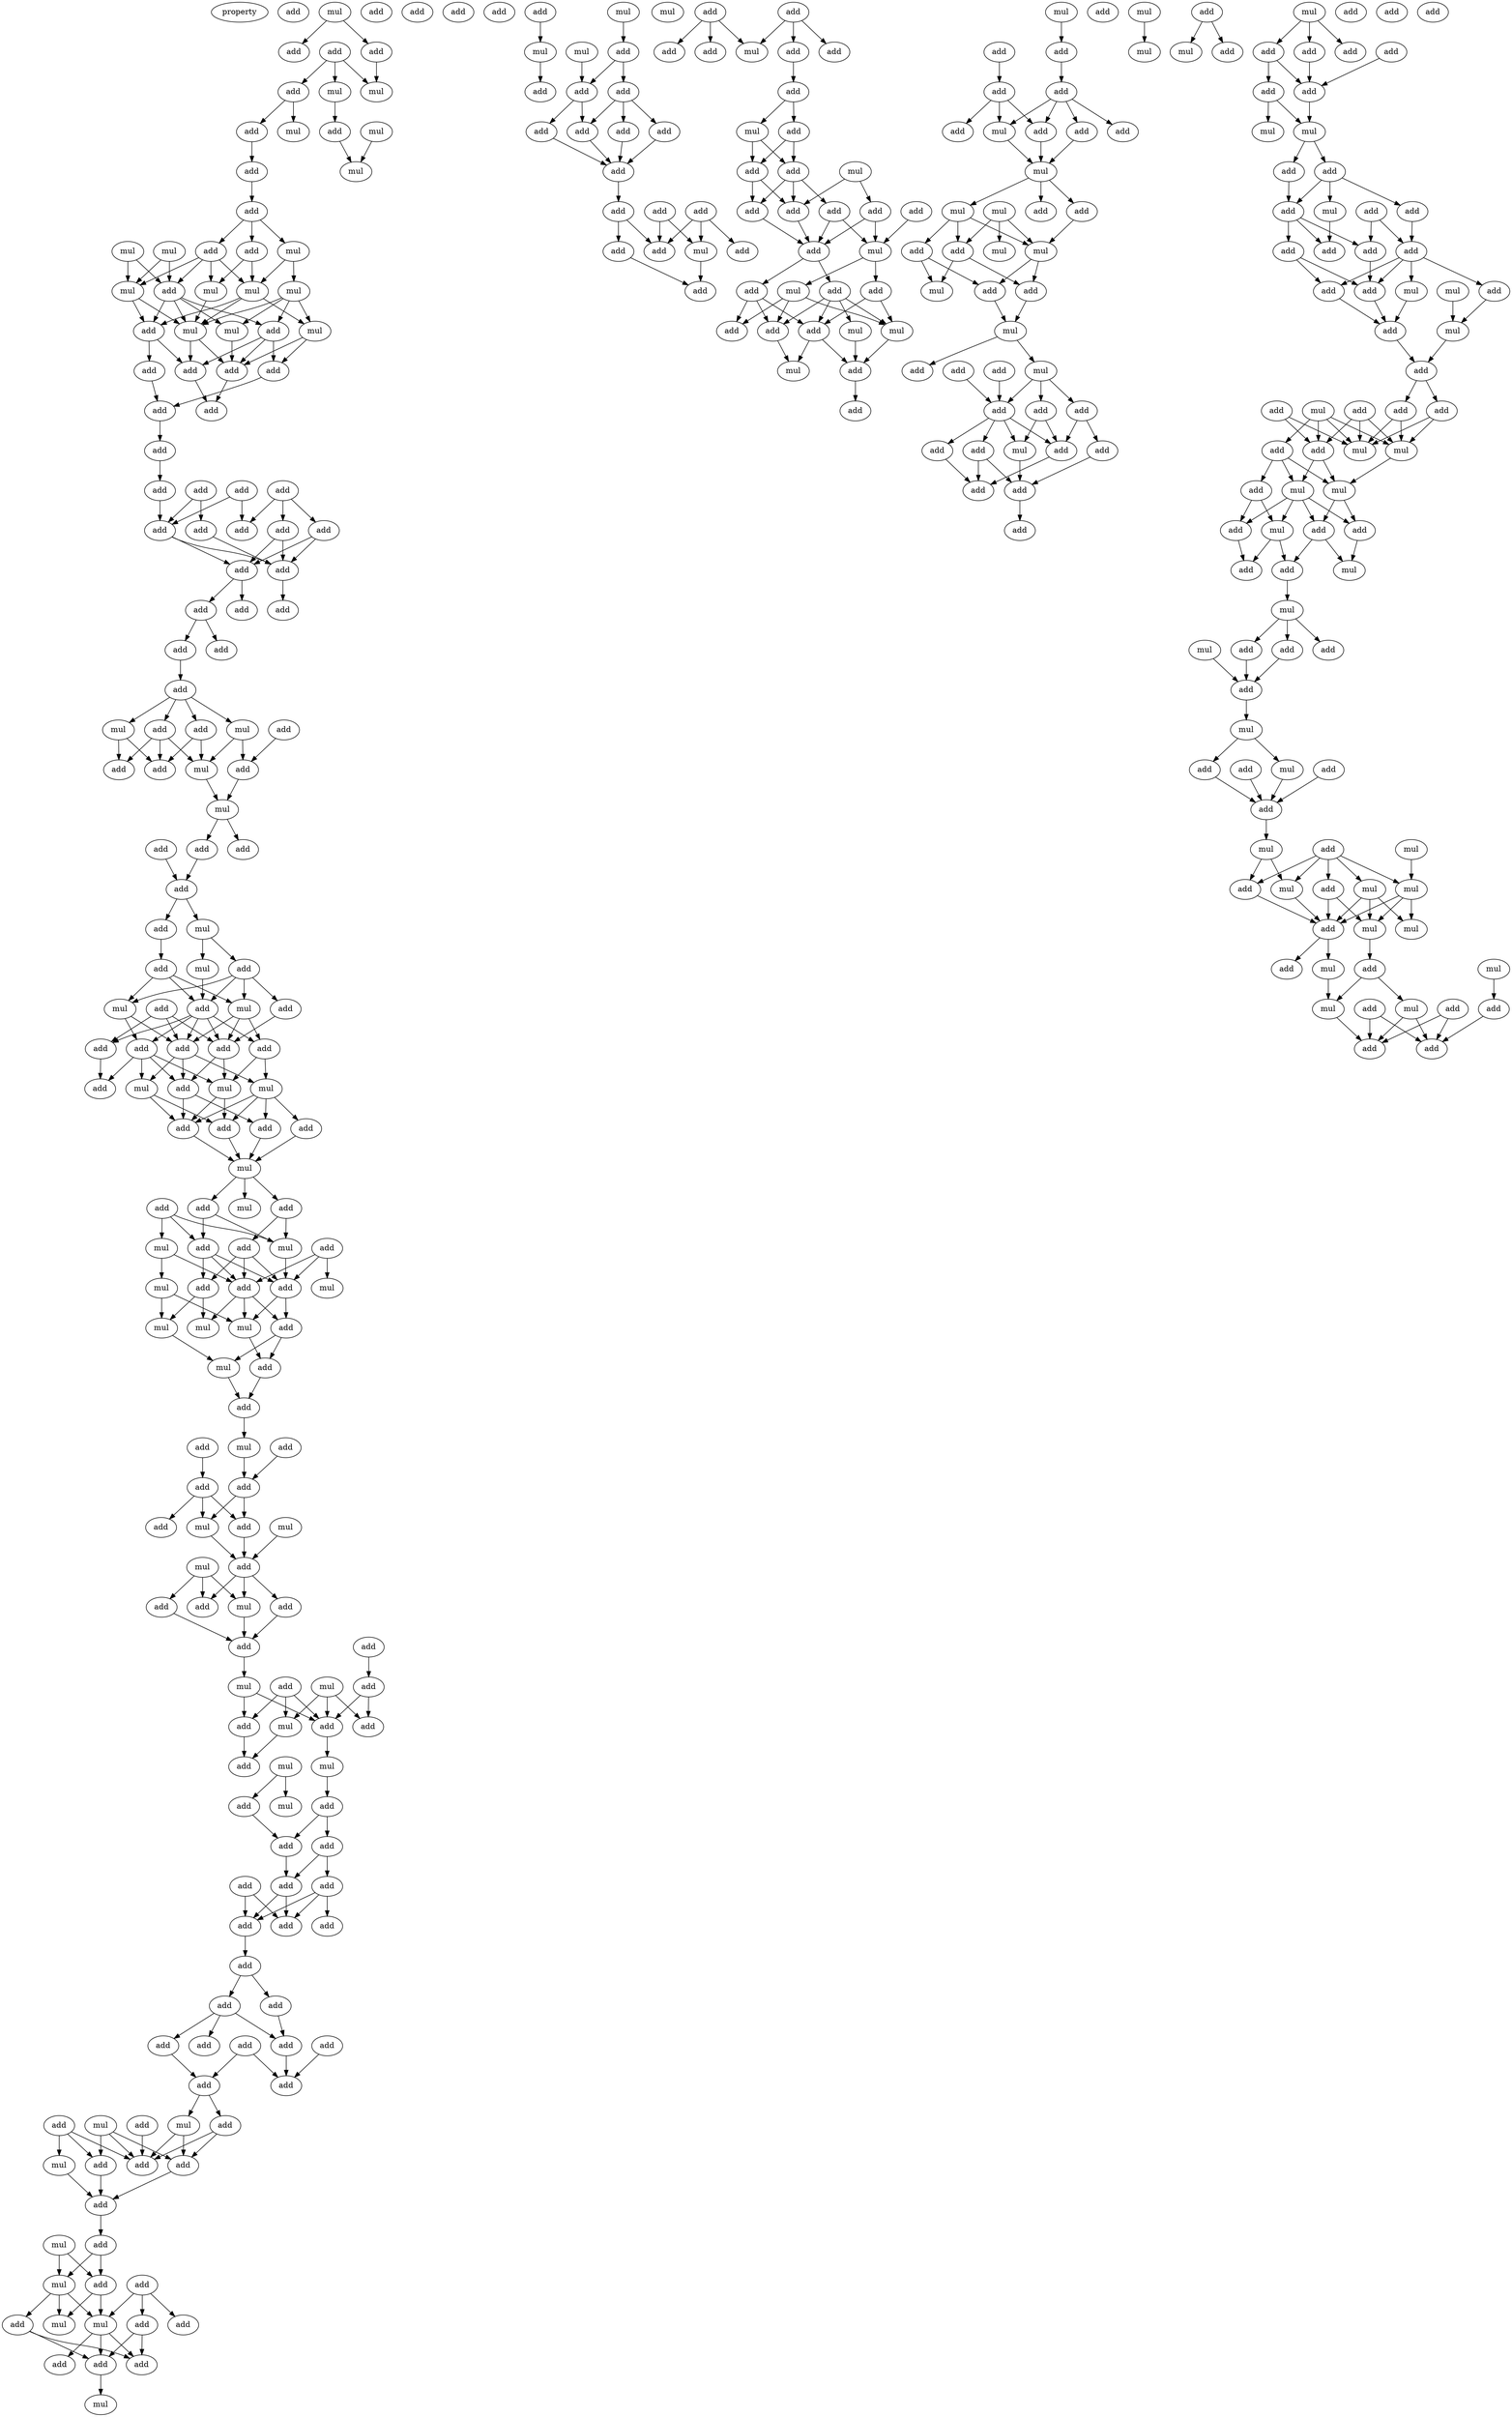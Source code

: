 digraph {
    node [fontcolor=black]
    property [mul=2,lf=1.7]
    0 [ label = add ];
    1 [ label = mul ];
    2 [ label = add ];
    3 [ label = add ];
    4 [ label = add ];
    5 [ label = add ];
    6 [ label = mul ];
    7 [ label = mul ];
    8 [ label = add ];
    9 [ label = add ];
    10 [ label = mul ];
    11 [ label = mul ];
    12 [ label = mul ];
    13 [ label = add ];
    14 [ label = add ];
    15 [ label = add ];
    16 [ label = mul ];
    17 [ label = add ];
    18 [ label = mul ];
    19 [ label = mul ];
    20 [ label = add ];
    21 [ label = mul ];
    22 [ label = mul ];
    23 [ label = mul ];
    24 [ label = mul ];
    25 [ label = add ];
    26 [ label = mul ];
    27 [ label = add ];
    28 [ label = mul ];
    29 [ label = mul ];
    30 [ label = add ];
    31 [ label = add ];
    32 [ label = add ];
    33 [ label = add ];
    34 [ label = add ];
    35 [ label = add ];
    36 [ label = add ];
    37 [ label = add ];
    38 [ label = add ];
    39 [ label = add ];
    40 [ label = add ];
    41 [ label = add ];
    42 [ label = add ];
    43 [ label = add ];
    44 [ label = add ];
    45 [ label = add ];
    46 [ label = add ];
    47 [ label = add ];
    48 [ label = add ];
    49 [ label = add ];
    50 [ label = add ];
    51 [ label = add ];
    52 [ label = add ];
    53 [ label = add ];
    54 [ label = mul ];
    55 [ label = add ];
    56 [ label = add ];
    57 [ label = add ];
    58 [ label = mul ];
    59 [ label = add ];
    60 [ label = mul ];
    61 [ label = add ];
    62 [ label = add ];
    63 [ label = mul ];
    64 [ label = add ];
    65 [ label = add ];
    66 [ label = add ];
    67 [ label = add ];
    68 [ label = mul ];
    69 [ label = add ];
    70 [ label = mul ];
    71 [ label = add ];
    72 [ label = add ];
    73 [ label = add ];
    74 [ label = mul ];
    75 [ label = add ];
    76 [ label = mul ];
    77 [ label = add ];
    78 [ label = add ];
    79 [ label = add ];
    80 [ label = add ];
    81 [ label = add ];
    82 [ label = add ];
    83 [ label = mul ];
    84 [ label = add ];
    85 [ label = mul ];
    86 [ label = add ];
    87 [ label = mul ];
    88 [ label = add ];
    89 [ label = add ];
    90 [ label = add ];
    91 [ label = add ];
    92 [ label = mul ];
    93 [ label = add ];
    94 [ label = mul ];
    95 [ label = add ];
    96 [ label = add ];
    97 [ label = add ];
    98 [ label = mul ];
    99 [ label = add ];
    100 [ label = add ];
    101 [ label = mul ];
    102 [ label = mul ];
    103 [ label = add ];
    104 [ label = add ];
    105 [ label = add ];
    106 [ label = mul ];
    107 [ label = mul ];
    108 [ label = mul ];
    109 [ label = add ];
    110 [ label = mul ];
    111 [ label = mul ];
    112 [ label = add ];
    113 [ label = add ];
    114 [ label = add ];
    115 [ label = add ];
    116 [ label = add ];
    117 [ label = mul ];
    118 [ label = add ];
    119 [ label = add ];
    120 [ label = add ];
    121 [ label = add ];
    122 [ label = mul ];
    123 [ label = mul ];
    124 [ label = mul ];
    125 [ label = add ];
    126 [ label = mul ];
    127 [ label = add ];
    128 [ label = add ];
    129 [ label = add ];
    130 [ label = add ];
    131 [ label = add ];
    132 [ label = add ];
    133 [ label = mul ];
    134 [ label = add ];
    135 [ label = mul ];
    136 [ label = add ];
    137 [ label = add ];
    138 [ label = add ];
    139 [ label = mul ];
    140 [ label = mul ];
    141 [ label = add ];
    142 [ label = mul ];
    143 [ label = mul ];
    144 [ label = add ];
    145 [ label = add ];
    146 [ label = add ];
    147 [ label = add ];
    148 [ label = add ];
    149 [ label = add ];
    150 [ label = add ];
    151 [ label = add ];
    152 [ label = add ];
    153 [ label = add ];
    154 [ label = add ];
    155 [ label = add ];
    156 [ label = add ];
    157 [ label = add ];
    158 [ label = add ];
    159 [ label = add ];
    160 [ label = add ];
    161 [ label = add ];
    162 [ label = add ];
    163 [ label = add ];
    164 [ label = add ];
    165 [ label = add ];
    166 [ label = mul ];
    167 [ label = add ];
    168 [ label = mul ];
    169 [ label = add ];
    170 [ label = mul ];
    171 [ label = add ];
    172 [ label = add ];
    173 [ label = add ];
    174 [ label = add ];
    175 [ label = add ];
    176 [ label = mul ];
    177 [ label = add ];
    178 [ label = add ];
    179 [ label = mul ];
    180 [ label = add ];
    181 [ label = add ];
    182 [ label = add ];
    183 [ label = mul ];
    184 [ label = mul ];
    185 [ label = add ];
    186 [ label = add ];
    187 [ label = add ];
    188 [ label = mul ];
    189 [ label = add ];
    190 [ label = add ];
    191 [ label = add ];
    192 [ label = mul ];
    193 [ label = mul ];
    194 [ label = add ];
    195 [ label = add ];
    196 [ label = mul ];
    197 [ label = add ];
    198 [ label = add ];
    199 [ label = add ];
    200 [ label = add ];
    201 [ label = mul ];
    202 [ label = add ];
    203 [ label = add ];
    204 [ label = add ];
    205 [ label = add ];
    206 [ label = add ];
    207 [ label = add ];
    208 [ label = add ];
    209 [ label = add ];
    210 [ label = add ];
    211 [ label = mul ];
    212 [ label = add ];
    213 [ label = add ];
    214 [ label = add ];
    215 [ label = add ];
    216 [ label = add ];
    217 [ label = add ];
    218 [ label = mul ];
    219 [ label = add ];
    220 [ label = add ];
    221 [ label = mul ];
    222 [ label = add ];
    223 [ label = add ];
    224 [ label = add ];
    225 [ label = mul ];
    226 [ label = add ];
    227 [ label = add ];
    228 [ label = add ];
    229 [ label = add ];
    230 [ label = add ];
    231 [ label = add ];
    232 [ label = mul ];
    233 [ label = mul ];
    234 [ label = add ];
    235 [ label = add ];
    236 [ label = add ];
    237 [ label = mul ];
    238 [ label = add ];
    239 [ label = add ];
    240 [ label = mul ];
    241 [ label = add ];
    242 [ label = mul ];
    243 [ label = add ];
    244 [ label = add ];
    245 [ label = mul ];
    246 [ label = add ];
    247 [ label = add ];
    248 [ label = add ];
    249 [ label = add ];
    250 [ label = mul ];
    251 [ label = add ];
    252 [ label = add ];
    253 [ label = add ];
    254 [ label = add ];
    255 [ label = mul ];
    256 [ label = mul ];
    257 [ label = mul ];
    258 [ label = add ];
    259 [ label = add ];
    260 [ label = add ];
    261 [ label = mul ];
    262 [ label = add ];
    263 [ label = mul ];
    264 [ label = add ];
    265 [ label = mul ];
    266 [ label = add ];
    267 [ label = mul ];
    268 [ label = add ];
    269 [ label = add ];
    270 [ label = mul ];
    271 [ label = add ];
    272 [ label = add ];
    273 [ label = add ];
    274 [ label = add ];
    275 [ label = add ];
    276 [ label = add ];
    277 [ label = add ];
    278 [ label = add ];
    279 [ label = add ];
    280 [ label = mul ];
    281 [ label = add ];
    282 [ label = add ];
    283 [ label = add ];
    284 [ label = mul ];
    285 [ label = mul ];
    286 [ label = add ];
    287 [ label = mul ];
    288 [ label = mul ];
    289 [ label = add ];
    290 [ label = add ];
    291 [ label = add ];
    292 [ label = add ];
    293 [ label = add ];
    294 [ label = add ];
    295 [ label = add ];
    296 [ label = mul ];
    297 [ label = mul ];
    298 [ label = add ];
    299 [ label = add ];
    300 [ label = add ];
    301 [ label = add ];
    302 [ label = add ];
    303 [ label = add ];
    304 [ label = mul ];
    305 [ label = add ];
    306 [ label = add ];
    307 [ label = add ];
    308 [ label = add ];
    309 [ label = add ];
    310 [ label = add ];
    311 [ label = mul ];
    312 [ label = add ];
    313 [ label = mul ];
    314 [ label = add ];
    315 [ label = mul ];
    316 [ label = add ];
    317 [ label = add ];
    318 [ label = mul ];
    319 [ label = add ];
    320 [ label = add ];
    321 [ label = add ];
    322 [ label = mul ];
    323 [ label = add ];
    324 [ label = add ];
    325 [ label = mul ];
    326 [ label = add ];
    327 [ label = mul ];
    328 [ label = mul ];
    329 [ label = mul ];
    330 [ label = add ];
    331 [ label = add ];
    332 [ label = add ];
    333 [ label = mul ];
    334 [ label = add ];
    335 [ label = add ];
    336 [ label = mul ];
    337 [ label = mul ];
    338 [ label = add ];
    339 [ label = add ];
    340 [ label = add ];
    341 [ label = add ];
    342 [ label = add ];
    343 [ label = mul ];
    344 [ label = add ];
    345 [ label = add ];
    346 [ label = add ];
    347 [ label = mul ];
    348 [ label = add ];
    349 [ label = add ];
    350 [ label = mul ];
    351 [ label = mul ];
    352 [ label = add ];
    353 [ label = mul ];
    354 [ label = add ];
    355 [ label = mul ];
    356 [ label = add ];
    357 [ label = mul ];
    358 [ label = mul ];
    359 [ label = add ];
    360 [ label = mul ];
    361 [ label = mul ];
    362 [ label = mul ];
    363 [ label = add ];
    364 [ label = add ];
    365 [ label = mul ];
    366 [ label = add ];
    367 [ label = add ];
    368 [ label = mul ];
    369 [ label = add ];
    370 [ label = add ];
    371 [ label = add ];
    1 -> 3 [ name = 0 ];
    1 -> 4 [ name = 1 ];
    2 -> 5 [ name = 2 ];
    2 -> 6 [ name = 3 ];
    2 -> 7 [ name = 4 ];
    3 -> 7 [ name = 5 ];
    5 -> 9 [ name = 6 ];
    5 -> 11 [ name = 7 ];
    6 -> 8 [ name = 8 ];
    8 -> 12 [ name = 9 ];
    9 -> 13 [ name = 10 ];
    10 -> 12 [ name = 11 ];
    13 -> 14 [ name = 12 ];
    14 -> 15 [ name = 13 ];
    14 -> 17 [ name = 14 ];
    14 -> 18 [ name = 15 ];
    15 -> 20 [ name = 16 ];
    15 -> 21 [ name = 17 ];
    15 -> 22 [ name = 18 ];
    15 -> 24 [ name = 19 ];
    16 -> 20 [ name = 20 ];
    16 -> 22 [ name = 21 ];
    17 -> 21 [ name = 22 ];
    17 -> 24 [ name = 23 ];
    18 -> 21 [ name = 24 ];
    18 -> 23 [ name = 25 ];
    19 -> 20 [ name = 26 ];
    19 -> 22 [ name = 27 ];
    20 -> 25 [ name = 28 ];
    20 -> 27 [ name = 29 ];
    20 -> 28 [ name = 30 ];
    20 -> 29 [ name = 31 ];
    21 -> 26 [ name = 32 ];
    21 -> 27 [ name = 33 ];
    21 -> 29 [ name = 34 ];
    22 -> 27 [ name = 35 ];
    22 -> 29 [ name = 36 ];
    23 -> 25 [ name = 37 ];
    23 -> 26 [ name = 38 ];
    23 -> 28 [ name = 39 ];
    23 -> 29 [ name = 40 ];
    24 -> 29 [ name = 41 ];
    25 -> 31 [ name = 42 ];
    25 -> 32 [ name = 43 ];
    25 -> 33 [ name = 44 ];
    26 -> 32 [ name = 45 ];
    26 -> 33 [ name = 46 ];
    27 -> 30 [ name = 47 ];
    27 -> 31 [ name = 48 ];
    28 -> 33 [ name = 49 ];
    29 -> 31 [ name = 50 ];
    29 -> 33 [ name = 51 ];
    30 -> 35 [ name = 52 ];
    31 -> 34 [ name = 53 ];
    32 -> 35 [ name = 54 ];
    33 -> 34 [ name = 55 ];
    35 -> 36 [ name = 56 ];
    36 -> 39 [ name = 57 ];
    37 -> 41 [ name = 58 ];
    37 -> 44 [ name = 59 ];
    38 -> 42 [ name = 60 ];
    38 -> 44 [ name = 61 ];
    39 -> 44 [ name = 62 ];
    40 -> 42 [ name = 63 ];
    40 -> 43 [ name = 64 ];
    40 -> 45 [ name = 65 ];
    41 -> 47 [ name = 66 ];
    43 -> 46 [ name = 67 ];
    43 -> 47 [ name = 68 ];
    44 -> 46 [ name = 69 ];
    44 -> 47 [ name = 70 ];
    45 -> 46 [ name = 71 ];
    45 -> 47 [ name = 72 ];
    46 -> 48 [ name = 73 ];
    46 -> 49 [ name = 74 ];
    47 -> 50 [ name = 75 ];
    49 -> 51 [ name = 76 ];
    49 -> 52 [ name = 77 ];
    51 -> 53 [ name = 78 ];
    53 -> 54 [ name = 79 ];
    53 -> 55 [ name = 80 ];
    53 -> 56 [ name = 81 ];
    53 -> 58 [ name = 82 ];
    54 -> 59 [ name = 83 ];
    54 -> 62 [ name = 84 ];
    55 -> 60 [ name = 85 ];
    55 -> 62 [ name = 86 ];
    56 -> 59 [ name = 87 ];
    56 -> 60 [ name = 88 ];
    56 -> 62 [ name = 89 ];
    57 -> 61 [ name = 90 ];
    58 -> 60 [ name = 91 ];
    58 -> 61 [ name = 92 ];
    60 -> 63 [ name = 93 ];
    61 -> 63 [ name = 94 ];
    63 -> 65 [ name = 95 ];
    63 -> 66 [ name = 96 ];
    64 -> 67 [ name = 97 ];
    66 -> 67 [ name = 98 ];
    67 -> 68 [ name = 99 ];
    67 -> 69 [ name = 100 ];
    68 -> 70 [ name = 101 ];
    68 -> 72 [ name = 102 ];
    69 -> 71 [ name = 103 ];
    70 -> 73 [ name = 104 ];
    71 -> 73 [ name = 105 ];
    71 -> 74 [ name = 106 ];
    71 -> 76 [ name = 107 ];
    72 -> 73 [ name = 108 ];
    72 -> 74 [ name = 109 ];
    72 -> 76 [ name = 110 ];
    72 -> 77 [ name = 111 ];
    73 -> 78 [ name = 112 ];
    73 -> 79 [ name = 113 ];
    73 -> 80 [ name = 114 ];
    73 -> 81 [ name = 115 ];
    73 -> 82 [ name = 116 ];
    74 -> 78 [ name = 117 ];
    74 -> 79 [ name = 118 ];
    75 -> 79 [ name = 119 ];
    75 -> 80 [ name = 120 ];
    75 -> 82 [ name = 121 ];
    76 -> 79 [ name = 122 ];
    76 -> 81 [ name = 123 ];
    76 -> 82 [ name = 124 ];
    77 -> 82 [ name = 125 ];
    78 -> 83 [ name = 126 ];
    78 -> 84 [ name = 127 ];
    78 -> 85 [ name = 128 ];
    78 -> 86 [ name = 129 ];
    79 -> 84 [ name = 130 ];
    79 -> 85 [ name = 131 ];
    79 -> 87 [ name = 132 ];
    80 -> 86 [ name = 133 ];
    81 -> 83 [ name = 134 ];
    81 -> 87 [ name = 135 ];
    82 -> 83 [ name = 136 ];
    82 -> 84 [ name = 137 ];
    83 -> 88 [ name = 138 ];
    83 -> 91 [ name = 139 ];
    84 -> 89 [ name = 140 ];
    84 -> 91 [ name = 141 ];
    85 -> 88 [ name = 142 ];
    85 -> 91 [ name = 143 ];
    87 -> 88 [ name = 144 ];
    87 -> 89 [ name = 145 ];
    87 -> 90 [ name = 146 ];
    87 -> 91 [ name = 147 ];
    88 -> 92 [ name = 148 ];
    89 -> 92 [ name = 149 ];
    90 -> 92 [ name = 150 ];
    91 -> 92 [ name = 151 ];
    92 -> 93 [ name = 152 ];
    92 -> 94 [ name = 153 ];
    92 -> 96 [ name = 154 ];
    93 -> 100 [ name = 155 ];
    93 -> 101 [ name = 156 ];
    95 -> 98 [ name = 157 ];
    95 -> 99 [ name = 158 ];
    95 -> 101 [ name = 159 ];
    96 -> 99 [ name = 160 ];
    96 -> 101 [ name = 161 ];
    97 -> 103 [ name = 162 ];
    97 -> 104 [ name = 163 ];
    97 -> 106 [ name = 164 ];
    98 -> 102 [ name = 165 ];
    98 -> 104 [ name = 166 ];
    99 -> 103 [ name = 167 ];
    99 -> 104 [ name = 168 ];
    99 -> 105 [ name = 169 ];
    100 -> 103 [ name = 170 ];
    100 -> 104 [ name = 171 ];
    100 -> 105 [ name = 172 ];
    101 -> 103 [ name = 173 ];
    102 -> 107 [ name = 174 ];
    102 -> 110 [ name = 175 ];
    103 -> 109 [ name = 176 ];
    103 -> 110 [ name = 177 ];
    104 -> 108 [ name = 178 ];
    104 -> 109 [ name = 179 ];
    104 -> 110 [ name = 180 ];
    105 -> 107 [ name = 181 ];
    105 -> 108 [ name = 182 ];
    107 -> 111 [ name = 183 ];
    109 -> 111 [ name = 184 ];
    109 -> 112 [ name = 185 ];
    110 -> 112 [ name = 186 ];
    111 -> 113 [ name = 187 ];
    112 -> 113 [ name = 188 ];
    113 -> 117 [ name = 189 ];
    114 -> 119 [ name = 190 ];
    116 -> 118 [ name = 191 ];
    117 -> 119 [ name = 192 ];
    118 -> 120 [ name = 193 ];
    118 -> 121 [ name = 194 ];
    118 -> 123 [ name = 195 ];
    119 -> 120 [ name = 196 ];
    119 -> 123 [ name = 197 ];
    120 -> 125 [ name = 198 ];
    122 -> 125 [ name = 199 ];
    123 -> 125 [ name = 200 ];
    124 -> 126 [ name = 201 ];
    124 -> 128 [ name = 202 ];
    124 -> 129 [ name = 203 ];
    125 -> 126 [ name = 204 ];
    125 -> 127 [ name = 205 ];
    125 -> 128 [ name = 206 ];
    126 -> 130 [ name = 207 ];
    127 -> 130 [ name = 208 ];
    129 -> 130 [ name = 209 ];
    130 -> 133 [ name = 210 ];
    131 -> 134 [ name = 211 ];
    132 -> 136 [ name = 212 ];
    132 -> 138 [ name = 213 ];
    132 -> 139 [ name = 214 ];
    133 -> 136 [ name = 215 ];
    133 -> 138 [ name = 216 ];
    134 -> 137 [ name = 217 ];
    134 -> 138 [ name = 218 ];
    135 -> 137 [ name = 219 ];
    135 -> 138 [ name = 220 ];
    135 -> 139 [ name = 221 ];
    136 -> 141 [ name = 222 ];
    138 -> 142 [ name = 223 ];
    139 -> 141 [ name = 224 ];
    140 -> 143 [ name = 225 ];
    140 -> 146 [ name = 226 ];
    142 -> 145 [ name = 227 ];
    145 -> 147 [ name = 228 ];
    145 -> 148 [ name = 229 ];
    146 -> 148 [ name = 230 ];
    147 -> 149 [ name = 231 ];
    147 -> 151 [ name = 232 ];
    148 -> 151 [ name = 233 ];
    149 -> 152 [ name = 234 ];
    149 -> 153 [ name = 235 ];
    149 -> 154 [ name = 236 ];
    150 -> 152 [ name = 237 ];
    150 -> 154 [ name = 238 ];
    151 -> 152 [ name = 239 ];
    151 -> 154 [ name = 240 ];
    154 -> 155 [ name = 241 ];
    155 -> 156 [ name = 242 ];
    155 -> 157 [ name = 243 ];
    156 -> 159 [ name = 244 ];
    156 -> 160 [ name = 245 ];
    156 -> 162 [ name = 246 ];
    157 -> 162 [ name = 247 ];
    158 -> 163 [ name = 248 ];
    158 -> 164 [ name = 249 ];
    160 -> 164 [ name = 250 ];
    161 -> 163 [ name = 251 ];
    162 -> 163 [ name = 252 ];
    164 -> 165 [ name = 253 ];
    164 -> 168 [ name = 254 ];
    165 -> 171 [ name = 255 ];
    165 -> 172 [ name = 256 ];
    166 -> 171 [ name = 257 ];
    166 -> 172 [ name = 258 ];
    166 -> 173 [ name = 259 ];
    167 -> 170 [ name = 260 ];
    167 -> 172 [ name = 261 ];
    167 -> 173 [ name = 262 ];
    168 -> 171 [ name = 263 ];
    168 -> 172 [ name = 264 ];
    169 -> 172 [ name = 265 ];
    170 -> 174 [ name = 266 ];
    171 -> 174 [ name = 267 ];
    173 -> 174 [ name = 268 ];
    174 -> 175 [ name = 269 ];
    175 -> 178 [ name = 270 ];
    175 -> 179 [ name = 271 ];
    176 -> 178 [ name = 272 ];
    176 -> 179 [ name = 273 ];
    177 -> 180 [ name = 274 ];
    177 -> 181 [ name = 275 ];
    177 -> 184 [ name = 276 ];
    178 -> 183 [ name = 277 ];
    178 -> 184 [ name = 278 ];
    179 -> 182 [ name = 279 ];
    179 -> 183 [ name = 280 ];
    179 -> 184 [ name = 281 ];
    181 -> 186 [ name = 282 ];
    181 -> 187 [ name = 283 ];
    182 -> 186 [ name = 284 ];
    182 -> 187 [ name = 285 ];
    184 -> 185 [ name = 286 ];
    184 -> 186 [ name = 287 ];
    184 -> 187 [ name = 288 ];
    187 -> 188 [ name = 289 ];
    191 -> 193 [ name = 290 ];
    192 -> 195 [ name = 291 ];
    193 -> 194 [ name = 292 ];
    195 -> 197 [ name = 293 ];
    195 -> 198 [ name = 294 ];
    196 -> 197 [ name = 295 ];
    197 -> 199 [ name = 296 ];
    197 -> 200 [ name = 297 ];
    198 -> 199 [ name = 298 ];
    198 -> 202 [ name = 299 ];
    198 -> 203 [ name = 300 ];
    199 -> 204 [ name = 301 ];
    200 -> 204 [ name = 302 ];
    202 -> 204 [ name = 303 ];
    203 -> 204 [ name = 304 ];
    204 -> 205 [ name = 305 ];
    205 -> 209 [ name = 306 ];
    205 -> 210 [ name = 307 ];
    206 -> 210 [ name = 308 ];
    206 -> 211 [ name = 309 ];
    207 -> 208 [ name = 310 ];
    207 -> 210 [ name = 311 ];
    207 -> 211 [ name = 312 ];
    209 -> 212 [ name = 313 ];
    211 -> 212 [ name = 314 ];
    213 -> 215 [ name = 315 ];
    213 -> 218 [ name = 316 ];
    213 -> 219 [ name = 317 ];
    214 -> 216 [ name = 318 ];
    214 -> 217 [ name = 319 ];
    214 -> 218 [ name = 320 ];
    216 -> 220 [ name = 321 ];
    220 -> 221 [ name = 322 ];
    220 -> 222 [ name = 323 ];
    221 -> 223 [ name = 324 ];
    221 -> 224 [ name = 325 ];
    222 -> 223 [ name = 326 ];
    222 -> 224 [ name = 327 ];
    223 -> 226 [ name = 328 ];
    223 -> 227 [ name = 329 ];
    223 -> 229 [ name = 330 ];
    224 -> 226 [ name = 331 ];
    224 -> 229 [ name = 332 ];
    225 -> 228 [ name = 333 ];
    225 -> 229 [ name = 334 ];
    226 -> 231 [ name = 335 ];
    227 -> 231 [ name = 336 ];
    227 -> 232 [ name = 337 ];
    228 -> 231 [ name = 338 ];
    228 -> 232 [ name = 339 ];
    229 -> 231 [ name = 340 ];
    230 -> 232 [ name = 341 ];
    231 -> 234 [ name = 342 ];
    231 -> 236 [ name = 343 ];
    232 -> 233 [ name = 344 ];
    232 -> 235 [ name = 345 ];
    233 -> 237 [ name = 346 ];
    233 -> 238 [ name = 347 ];
    233 -> 241 [ name = 348 ];
    234 -> 237 [ name = 349 ];
    234 -> 238 [ name = 350 ];
    234 -> 239 [ name = 351 ];
    234 -> 240 [ name = 352 ];
    235 -> 237 [ name = 353 ];
    235 -> 239 [ name = 354 ];
    236 -> 238 [ name = 355 ];
    236 -> 239 [ name = 356 ];
    236 -> 241 [ name = 357 ];
    237 -> 243 [ name = 358 ];
    238 -> 242 [ name = 359 ];
    239 -> 242 [ name = 360 ];
    239 -> 243 [ name = 361 ];
    240 -> 243 [ name = 362 ];
    243 -> 244 [ name = 363 ];
    245 -> 247 [ name = 364 ];
    246 -> 249 [ name = 365 ];
    247 -> 248 [ name = 366 ];
    248 -> 250 [ name = 367 ];
    248 -> 251 [ name = 368 ];
    248 -> 253 [ name = 369 ];
    248 -> 254 [ name = 370 ];
    249 -> 250 [ name = 371 ];
    249 -> 251 [ name = 372 ];
    249 -> 252 [ name = 373 ];
    250 -> 255 [ name = 374 ];
    251 -> 255 [ name = 375 ];
    254 -> 255 [ name = 376 ];
    255 -> 257 [ name = 377 ];
    255 -> 258 [ name = 378 ];
    255 -> 259 [ name = 379 ];
    256 -> 261 [ name = 380 ];
    256 -> 262 [ name = 381 ];
    256 -> 263 [ name = 382 ];
    257 -> 260 [ name = 383 ];
    257 -> 262 [ name = 384 ];
    257 -> 263 [ name = 385 ];
    258 -> 263 [ name = 386 ];
    260 -> 265 [ name = 387 ];
    260 -> 266 [ name = 388 ];
    262 -> 264 [ name = 389 ];
    262 -> 265 [ name = 390 ];
    263 -> 264 [ name = 391 ];
    263 -> 266 [ name = 392 ];
    264 -> 267 [ name = 393 ];
    266 -> 267 [ name = 394 ];
    267 -> 269 [ name = 395 ];
    267 -> 270 [ name = 396 ];
    270 -> 273 [ name = 397 ];
    270 -> 274 [ name = 398 ];
    270 -> 275 [ name = 399 ];
    271 -> 273 [ name = 400 ];
    272 -> 273 [ name = 401 ];
    273 -> 276 [ name = 402 ];
    273 -> 278 [ name = 403 ];
    273 -> 279 [ name = 404 ];
    273 -> 280 [ name = 405 ];
    274 -> 276 [ name = 406 ];
    274 -> 277 [ name = 407 ];
    275 -> 276 [ name = 408 ];
    275 -> 280 [ name = 409 ];
    276 -> 282 [ name = 410 ];
    277 -> 281 [ name = 411 ];
    278 -> 282 [ name = 412 ];
    279 -> 281 [ name = 413 ];
    279 -> 282 [ name = 414 ];
    280 -> 281 [ name = 415 ];
    281 -> 283 [ name = 416 ];
    284 -> 285 [ name = 417 ];
    286 -> 288 [ name = 418 ];
    286 -> 289 [ name = 419 ];
    287 -> 290 [ name = 420 ];
    287 -> 291 [ name = 421 ];
    287 -> 293 [ name = 422 ];
    291 -> 295 [ name = 423 ];
    292 -> 295 [ name = 424 ];
    293 -> 294 [ name = 425 ];
    293 -> 295 [ name = 426 ];
    294 -> 296 [ name = 427 ];
    294 -> 297 [ name = 428 ];
    295 -> 297 [ name = 429 ];
    297 -> 299 [ name = 430 ];
    297 -> 300 [ name = 431 ];
    299 -> 301 [ name = 432 ];
    299 -> 303 [ name = 433 ];
    299 -> 304 [ name = 434 ];
    300 -> 301 [ name = 435 ];
    301 -> 305 [ name = 436 ];
    301 -> 307 [ name = 437 ];
    301 -> 308 [ name = 438 ];
    302 -> 306 [ name = 439 ];
    302 -> 307 [ name = 440 ];
    303 -> 306 [ name = 441 ];
    304 -> 305 [ name = 442 ];
    306 -> 309 [ name = 443 ];
    306 -> 310 [ name = 444 ];
    306 -> 312 [ name = 445 ];
    306 -> 313 [ name = 446 ];
    307 -> 309 [ name = 447 ];
    308 -> 309 [ name = 448 ];
    308 -> 310 [ name = 449 ];
    309 -> 314 [ name = 450 ];
    310 -> 314 [ name = 451 ];
    311 -> 315 [ name = 452 ];
    312 -> 315 [ name = 453 ];
    313 -> 314 [ name = 454 ];
    314 -> 316 [ name = 455 ];
    315 -> 316 [ name = 456 ];
    316 -> 317 [ name = 457 ];
    316 -> 321 [ name = 458 ];
    317 -> 322 [ name = 459 ];
    317 -> 325 [ name = 460 ];
    318 -> 322 [ name = 461 ];
    318 -> 323 [ name = 462 ];
    318 -> 324 [ name = 463 ];
    318 -> 325 [ name = 464 ];
    319 -> 322 [ name = 465 ];
    319 -> 323 [ name = 466 ];
    319 -> 325 [ name = 467 ];
    320 -> 322 [ name = 468 ];
    320 -> 323 [ name = 469 ];
    321 -> 322 [ name = 470 ];
    321 -> 325 [ name = 471 ];
    323 -> 327 [ name = 472 ];
    323 -> 328 [ name = 473 ];
    324 -> 326 [ name = 474 ];
    324 -> 327 [ name = 475 ];
    324 -> 328 [ name = 476 ];
    325 -> 328 [ name = 477 ];
    326 -> 329 [ name = 478 ];
    326 -> 331 [ name = 479 ];
    327 -> 329 [ name = 480 ];
    327 -> 330 [ name = 481 ];
    327 -> 331 [ name = 482 ];
    327 -> 332 [ name = 483 ];
    328 -> 330 [ name = 484 ];
    328 -> 332 [ name = 485 ];
    329 -> 334 [ name = 486 ];
    329 -> 335 [ name = 487 ];
    330 -> 333 [ name = 488 ];
    331 -> 334 [ name = 489 ];
    332 -> 333 [ name = 490 ];
    332 -> 335 [ name = 491 ];
    335 -> 336 [ name = 492 ];
    336 -> 338 [ name = 493 ];
    336 -> 340 [ name = 494 ];
    336 -> 341 [ name = 495 ];
    337 -> 342 [ name = 496 ];
    338 -> 342 [ name = 497 ];
    340 -> 342 [ name = 498 ];
    342 -> 343 [ name = 499 ];
    343 -> 345 [ name = 500 ];
    343 -> 347 [ name = 501 ];
    345 -> 349 [ name = 502 ];
    346 -> 349 [ name = 503 ];
    347 -> 349 [ name = 504 ];
    348 -> 349 [ name = 505 ];
    349 -> 351 [ name = 506 ];
    350 -> 357 [ name = 507 ];
    351 -> 353 [ name = 508 ];
    351 -> 356 [ name = 509 ];
    352 -> 353 [ name = 510 ];
    352 -> 354 [ name = 511 ];
    352 -> 355 [ name = 512 ];
    352 -> 356 [ name = 513 ];
    352 -> 357 [ name = 514 ];
    353 -> 359 [ name = 515 ];
    354 -> 358 [ name = 516 ];
    354 -> 359 [ name = 517 ];
    355 -> 358 [ name = 518 ];
    355 -> 359 [ name = 519 ];
    355 -> 360 [ name = 520 ];
    356 -> 359 [ name = 521 ];
    357 -> 358 [ name = 522 ];
    357 -> 359 [ name = 523 ];
    357 -> 360 [ name = 524 ];
    358 -> 363 [ name = 525 ];
    359 -> 362 [ name = 526 ];
    359 -> 364 [ name = 527 ];
    361 -> 367 [ name = 528 ];
    362 -> 365 [ name = 529 ];
    363 -> 365 [ name = 530 ];
    363 -> 368 [ name = 531 ];
    365 -> 371 [ name = 532 ];
    366 -> 370 [ name = 533 ];
    366 -> 371 [ name = 534 ];
    367 -> 370 [ name = 535 ];
    368 -> 370 [ name = 536 ];
    368 -> 371 [ name = 537 ];
    369 -> 370 [ name = 538 ];
    369 -> 371 [ name = 539 ];
}
